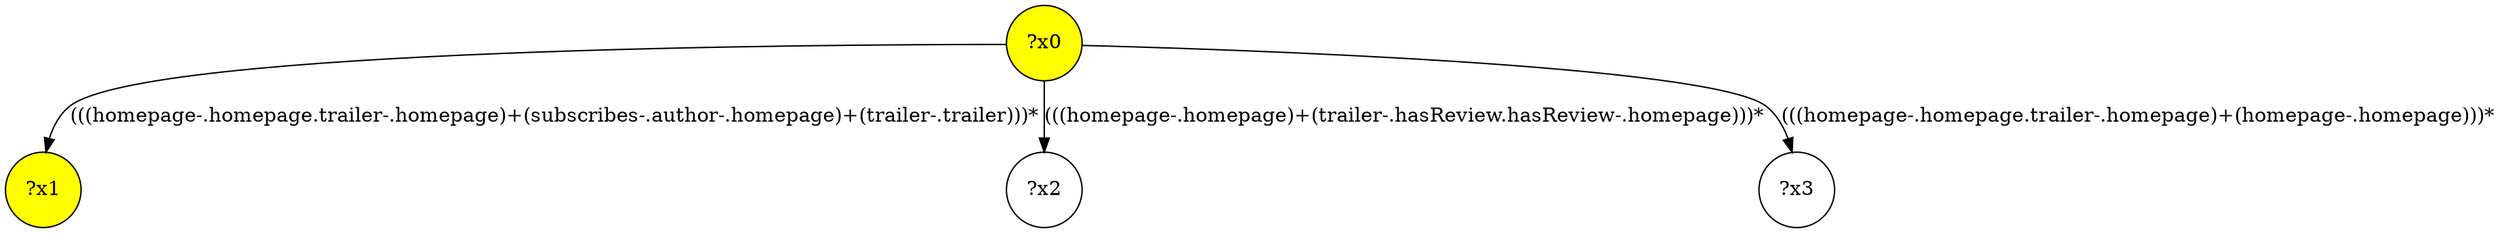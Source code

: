 digraph g {
	x0 [fillcolor="yellow", style="filled," shape=circle, label="?x0"];
	x1 [fillcolor="yellow", style="filled," shape=circle, label="?x1"];
	x0 -> x1 [label="(((homepage-.homepage.trailer-.homepage)+(subscribes-.author-.homepage)+(trailer-.trailer)))*"];
	x2 [shape=circle, label="?x2"];
	x0 -> x2 [label="(((homepage-.homepage)+(trailer-.hasReview.hasReview-.homepage)))*"];
	x3 [shape=circle, label="?x3"];
	x0 -> x3 [label="(((homepage-.homepage.trailer-.homepage)+(homepage-.homepage)))*"];
}
